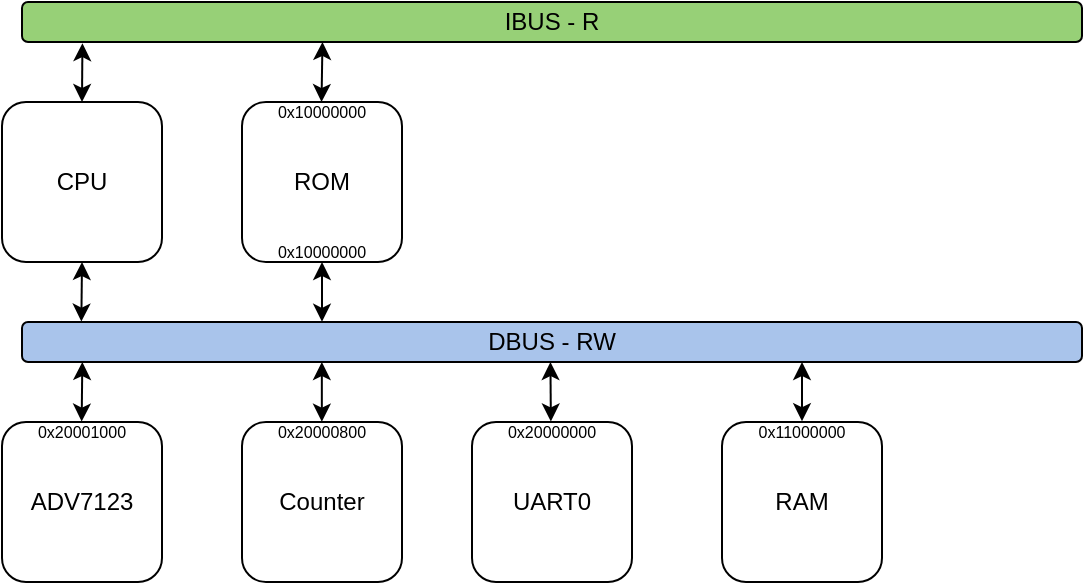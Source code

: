 <mxfile version="12.4.2" type="device" pages="1"><diagram id="kJ23tU6B5kxwYXnV8qXS" name="Page-1"><mxGraphModel dx="677" dy="391" grid="1" gridSize="10" guides="1" tooltips="1" connect="1" arrows="1" fold="1" page="1" pageScale="1" pageWidth="850" pageHeight="1100" math="0" shadow="0"><root><mxCell id="0"/><mxCell id="1" parent="0"/><mxCell id="3uKkCoh2b2Sk48sSzlHR-5" style="edgeStyle=orthogonalEdgeStyle;rounded=0;orthogonalLoop=1;jettySize=auto;html=1;exitX=0.5;exitY=0;exitDx=0;exitDy=0;entryX=0.057;entryY=1.029;entryDx=0;entryDy=0;entryPerimeter=0;startArrow=classic;startFill=1;" edge="1" parent="1" source="3uKkCoh2b2Sk48sSzlHR-1" target="3uKkCoh2b2Sk48sSzlHR-2"><mxGeometry relative="1" as="geometry"/></mxCell><mxCell id="3uKkCoh2b2Sk48sSzlHR-1" value="CPU" style="rounded=1;whiteSpace=wrap;html=1;" vertex="1" parent="1"><mxGeometry x="120" y="320" width="80" height="80" as="geometry"/></mxCell><mxCell id="3uKkCoh2b2Sk48sSzlHR-2" value="IBUS - R" style="rounded=1;whiteSpace=wrap;html=1;gradientColor=none;fillColor=#97D077;" vertex="1" parent="1"><mxGeometry x="130" y="270" width="530" height="20" as="geometry"/></mxCell><mxCell id="3uKkCoh2b2Sk48sSzlHR-3" value="DBUS - RW" style="rounded=1;whiteSpace=wrap;html=1;fillColor=#A9C4EB;" vertex="1" parent="1"><mxGeometry x="130" y="430" width="530" height="20" as="geometry"/></mxCell><mxCell id="3uKkCoh2b2Sk48sSzlHR-4" value="" style="endArrow=classic;startArrow=classic;html=1;entryX=0.5;entryY=1;entryDx=0;entryDy=0;exitX=0.056;exitY=-0.01;exitDx=0;exitDy=0;exitPerimeter=0;" edge="1" parent="1" source="3uKkCoh2b2Sk48sSzlHR-3" target="3uKkCoh2b2Sk48sSzlHR-1"><mxGeometry width="50" height="50" relative="1" as="geometry"><mxPoint x="151" y="413" as="sourcePoint"/><mxPoint x="170" y="470" as="targetPoint"/></mxGeometry></mxCell><mxCell id="3uKkCoh2b2Sk48sSzlHR-8" style="edgeStyle=orthogonalEdgeStyle;rounded=0;orthogonalLoop=1;jettySize=auto;html=1;exitX=0.5;exitY=1;exitDx=0;exitDy=0;entryX=0.283;entryY=-0.005;entryDx=0;entryDy=0;entryPerimeter=0;startArrow=classic;startFill=1;" edge="1" parent="1" source="3uKkCoh2b2Sk48sSzlHR-6" target="3uKkCoh2b2Sk48sSzlHR-3"><mxGeometry relative="1" as="geometry"/></mxCell><mxCell id="3uKkCoh2b2Sk48sSzlHR-6" value="ROM" style="rounded=1;whiteSpace=wrap;html=1;strokeColor=#000000;fillColor=#FFFFFF;gradientColor=none;" vertex="1" parent="1"><mxGeometry x="240" y="320" width="80" height="80" as="geometry"/></mxCell><mxCell id="3uKkCoh2b2Sk48sSzlHR-9" style="edgeStyle=orthogonalEdgeStyle;rounded=0;orthogonalLoop=1;jettySize=auto;html=1;exitX=0.5;exitY=1;exitDx=0;exitDy=0;entryX=0.282;entryY=-0.003;entryDx=0;entryDy=0;entryPerimeter=0;startArrow=classic;startFill=1;" edge="1" parent="1"><mxGeometry relative="1" as="geometry"><mxPoint x="280.23" y="290.0" as="sourcePoint"/><mxPoint x="279.765" y="320.0" as="targetPoint"/></mxGeometry></mxCell><mxCell id="3uKkCoh2b2Sk48sSzlHR-10" value="ADV7123" style="rounded=1;whiteSpace=wrap;html=1;strokeColor=#000000;fillColor=#FFFFFF;gradientColor=none;" vertex="1" parent="1"><mxGeometry x="120" y="480" width="80" height="80" as="geometry"/></mxCell><mxCell id="3uKkCoh2b2Sk48sSzlHR-11" value="" style="endArrow=classic;startArrow=classic;html=1;entryX=0.5;entryY=1;entryDx=0;entryDy=0;exitX=0.056;exitY=-0.01;exitDx=0;exitDy=0;exitPerimeter=0;" edge="1" parent="1"><mxGeometry width="50" height="50" relative="1" as="geometry"><mxPoint x="159.84" y="479.8" as="sourcePoint"/><mxPoint x="160.16" y="450" as="targetPoint"/></mxGeometry></mxCell><mxCell id="3uKkCoh2b2Sk48sSzlHR-12" value="Counter" style="rounded=1;whiteSpace=wrap;html=1;strokeColor=#000000;fillColor=#FFFFFF;gradientColor=none;" vertex="1" parent="1"><mxGeometry x="240" y="480" width="80" height="80" as="geometry"/></mxCell><mxCell id="3uKkCoh2b2Sk48sSzlHR-13" style="edgeStyle=orthogonalEdgeStyle;rounded=0;orthogonalLoop=1;jettySize=auto;html=1;exitX=0.5;exitY=1;exitDx=0;exitDy=0;entryX=0.283;entryY=-0.005;entryDx=0;entryDy=0;entryPerimeter=0;startArrow=classic;startFill=1;" edge="1" parent="1"><mxGeometry relative="1" as="geometry"><mxPoint x="279.922" y="450.005" as="sourcePoint"/><mxPoint x="279.922" y="479.843" as="targetPoint"/></mxGeometry></mxCell><mxCell id="3uKkCoh2b2Sk48sSzlHR-14" value="UART0" style="rounded=1;whiteSpace=wrap;html=1;strokeColor=#000000;fillColor=#FFFFFF;gradientColor=none;" vertex="1" parent="1"><mxGeometry x="355" y="480" width="80" height="80" as="geometry"/></mxCell><mxCell id="3uKkCoh2b2Sk48sSzlHR-15" style="edgeStyle=orthogonalEdgeStyle;rounded=0;orthogonalLoop=1;jettySize=auto;html=1;exitX=0.5;exitY=1;exitDx=0;exitDy=0;entryX=0.283;entryY=-0.005;entryDx=0;entryDy=0;entryPerimeter=0;startArrow=classic;startFill=1;" edge="1" parent="1"><mxGeometry relative="1" as="geometry"><mxPoint x="394.212" y="450.005" as="sourcePoint"/><mxPoint x="394.433" y="479.714" as="targetPoint"/><Array as="points"><mxPoint x="394.29" y="450"/></Array></mxGeometry></mxCell><mxCell id="3uKkCoh2b2Sk48sSzlHR-16" value="RAM" style="rounded=1;whiteSpace=wrap;html=1;strokeColor=#000000;fillColor=#FFFFFF;gradientColor=none;" vertex="1" parent="1"><mxGeometry x="480" y="480" width="80" height="80" as="geometry"/></mxCell><mxCell id="3uKkCoh2b2Sk48sSzlHR-17" style="edgeStyle=orthogonalEdgeStyle;rounded=0;orthogonalLoop=1;jettySize=auto;html=1;exitX=0.5;exitY=1;exitDx=0;exitDy=0;entryX=0.283;entryY=-0.005;entryDx=0;entryDy=0;entryPerimeter=0;startArrow=classic;startFill=1;" edge="1" parent="1"><mxGeometry relative="1" as="geometry"><mxPoint x="520" y="450.0" as="sourcePoint"/><mxPoint x="520" y="479.6" as="targetPoint"/><Array as="points"><mxPoint x="519.69" y="449.8"/></Array></mxGeometry></mxCell><mxCell id="3uKkCoh2b2Sk48sSzlHR-18" value="0x20001000" style="text;html=1;strokeColor=none;fillColor=none;align=center;verticalAlign=middle;whiteSpace=wrap;rounded=0;fontSize=8;" vertex="1" parent="1"><mxGeometry x="135" y="480" width="50" height="10" as="geometry"/></mxCell><mxCell id="3uKkCoh2b2Sk48sSzlHR-19" value="0x20000800" style="text;html=1;strokeColor=none;fillColor=none;align=center;verticalAlign=middle;whiteSpace=wrap;rounded=0;fontSize=8;" vertex="1" parent="1"><mxGeometry x="255" y="480" width="50" height="10" as="geometry"/></mxCell><mxCell id="3uKkCoh2b2Sk48sSzlHR-20" value="0x20000000" style="text;html=1;strokeColor=none;fillColor=none;align=center;verticalAlign=middle;whiteSpace=wrap;rounded=0;fontSize=8;" vertex="1" parent="1"><mxGeometry x="370" y="480" width="50" height="10" as="geometry"/></mxCell><mxCell id="3uKkCoh2b2Sk48sSzlHR-21" value="0x11000000" style="text;html=1;strokeColor=none;fillColor=none;align=center;verticalAlign=middle;whiteSpace=wrap;rounded=0;fontSize=8;" vertex="1" parent="1"><mxGeometry x="495" y="480" width="50" height="10" as="geometry"/></mxCell><mxCell id="3uKkCoh2b2Sk48sSzlHR-22" value="0x10000000" style="text;html=1;strokeColor=none;fillColor=none;align=center;verticalAlign=middle;whiteSpace=wrap;rounded=0;fontSize=8;" vertex="1" parent="1"><mxGeometry x="255" y="390" width="50" height="10" as="geometry"/></mxCell><mxCell id="3uKkCoh2b2Sk48sSzlHR-23" value="0x10000000" style="text;html=1;strokeColor=none;fillColor=none;align=center;verticalAlign=middle;whiteSpace=wrap;rounded=0;fontSize=8;" vertex="1" parent="1"><mxGeometry x="255" y="320" width="50" height="10" as="geometry"/></mxCell></root></mxGraphModel></diagram></mxfile>